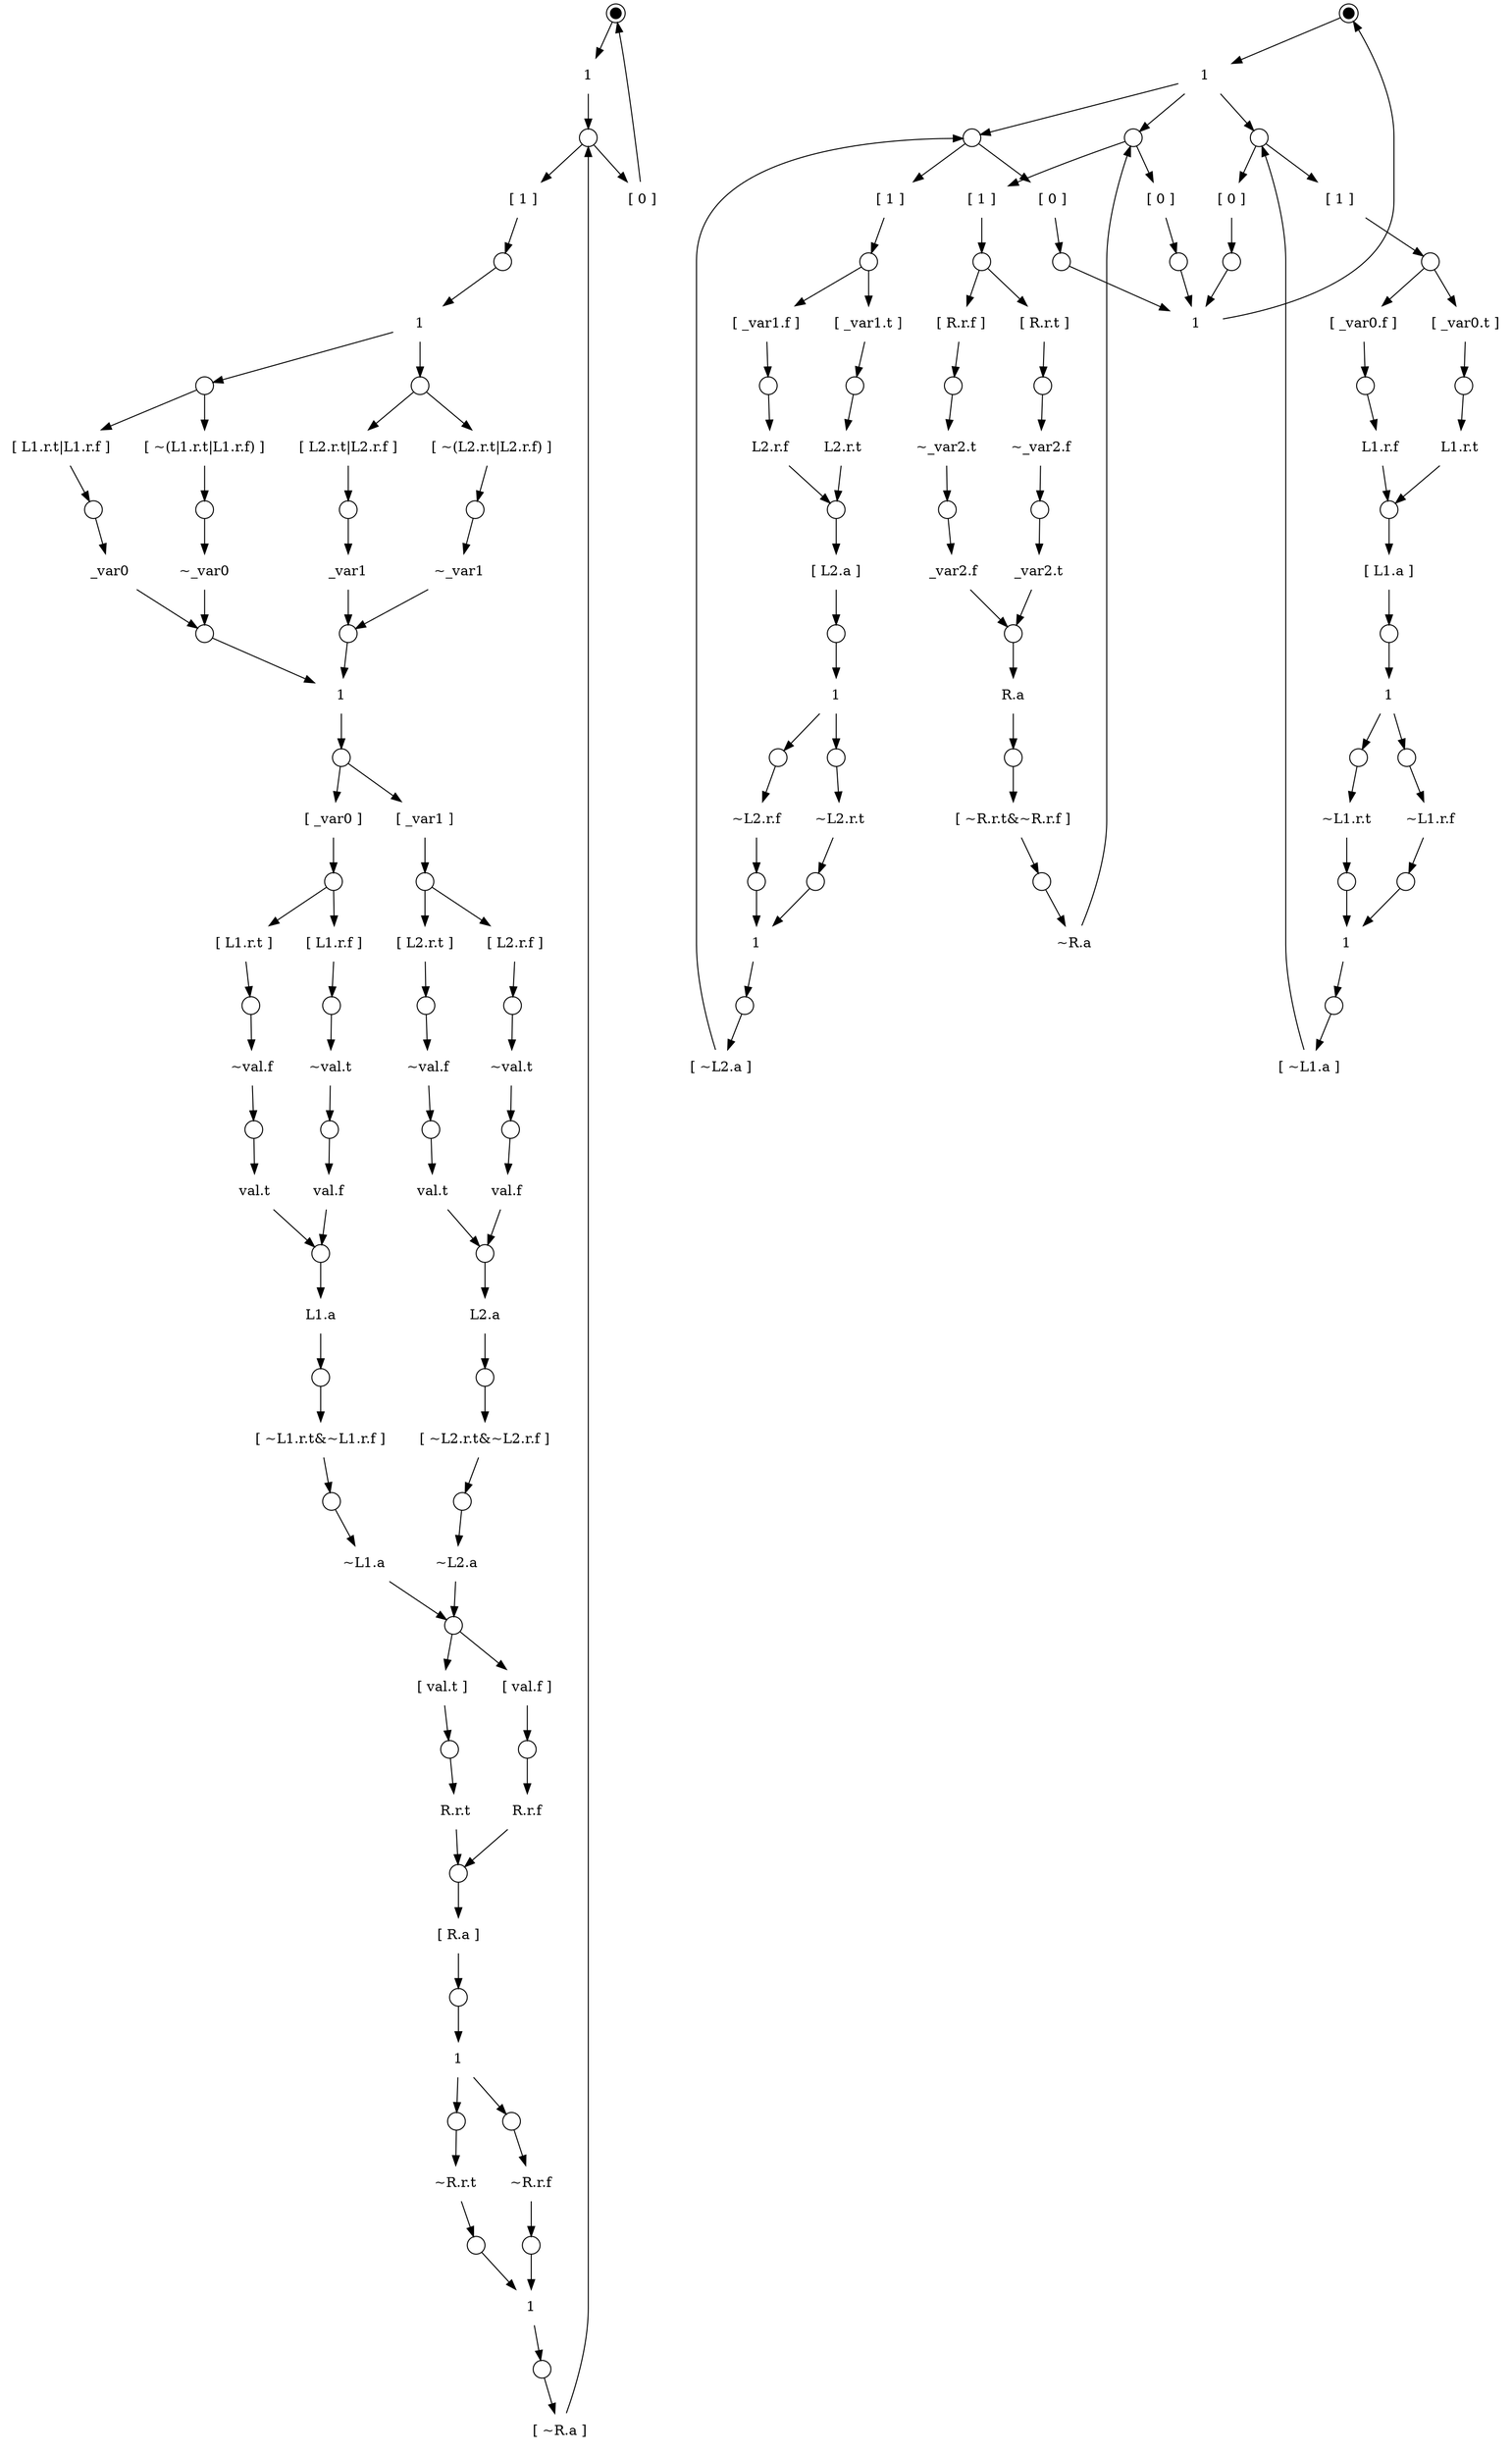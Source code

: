 digraph model
{
	subgraph merge1b2
	{
		graph["label"="" "variables"="L1.r.t,L1.r.f,L1.a,L2.r.t,L2.r.f,L2.a,R.r.t,R.r.f,R.a,val.t,val.f,_var0,_var1" "type"="local" "elaborate"="true" "reset"="~L1.r.t&~L1.r.f&~L1.a&~L2.r.t&~L2.r.f&~L2.a&~R.r.t&~R.r.f&~R.a&~val.t&~val.f"];
		S0["shape"="circle" "width"="0.15" "peripheries"="2" "style"="filled" "fillcolor"="#000000" "label"=""];
		T0["shape"="plaintext" "label"="1"];
		S0->T0;
		S1["shape"="circle" "width"="0.25" "label"=""];
		T0->S1;
		T1["shape"="plaintext" "label"="[ 1 ]"];
		S1->T1;
		S2["shape"="circle" "width"="0.25" "label"=""];
		T1->S2;
		T2["shape"="plaintext" "label"="1"];
		S2->T2;
		S3["shape"="circle" "width"="0.25" "label"=""];
		T2->S3;
		T3["shape"="plaintext" "label"="[ L1.r.t|L1.r.f ]"];
		S3->T3;
		S4["shape"="circle" "width"="0.25" "label"=""];
		T3->S4;
		T4["shape"="plaintext" "label"="_var0"];
		S4->T4;
		T5["shape"="plaintext" "label"="[ ~(L1.r.t|L1.r.f) ]"];
		S3->T5;
		S5["shape"="circle" "width"="0.25" "label"=""];
		T5->S5;
		T6["shape"="plaintext" "label"="~_var0"];
		S5->T6;
		S6["shape"="circle" "width"="0.25" "label"=""];
		T4->S6;
		T6->S6;
		S7["shape"="circle" "width"="0.25" "label"=""];
		T2->S7;
		T7["shape"="plaintext" "label"="[ L2.r.t|L2.r.f ]"];
		S7->T7;
		S8["shape"="circle" "width"="0.25" "label"=""];
		T7->S8;
		T8["shape"="plaintext" "label"="_var1"];
		S8->T8;
		T9["shape"="plaintext" "label"="[ ~(L2.r.t|L2.r.f) ]"];
		S7->T9;
		S9["shape"="circle" "width"="0.25" "label"=""];
		T9->S9;
		T10["shape"="plaintext" "label"="~_var1"];
		S9->T10;
		S10["shape"="circle" "width"="0.25" "label"=""];
		T8->S10;
		T10->S10;
		T11["shape"="plaintext" "label"="1"];
		S6->T11;
		S10->T11;
		S11["shape"="circle" "width"="0.25" "label"=""];
		T11->S11;
		T12["shape"="plaintext" "label"="[ _var0 ]"];
		S11->T12;
		S12["shape"="circle" "width"="0.25" "label"=""];
		T12->S12;
		T13["shape"="plaintext" "label"="[ L1.r.t ]"];
		S12->T13;
		S13["shape"="circle" "width"="0.25" "label"=""];
		T13->S13;
		T14["shape"="plaintext" "label"="~val.f"];
		S13->T14;
		S14["shape"="circle" "width"="0.25" "label"=""];
		T14->S14;
		T15["shape"="plaintext" "label"="val.t"];
		S14->T15;
		T16["shape"="plaintext" "label"="[ L1.r.f ]"];
		S12->T16;
		S15["shape"="circle" "width"="0.25" "label"=""];
		T16->S15;
		T17["shape"="plaintext" "label"="~val.t"];
		S15->T17;
		S16["shape"="circle" "width"="0.25" "label"=""];
		T17->S16;
		T18["shape"="plaintext" "label"="val.f"];
		S16->T18;
		S17["shape"="circle" "width"="0.25" "label"=""];
		T15->S17;
		T18->S17;
		T19["shape"="plaintext" "label"="L1.a"];
		S17->T19;
		S18["shape"="circle" "width"="0.25" "label"=""];
		T19->S18;
		T20["shape"="plaintext" "label"="[ ~L1.r.t&~L1.r.f ]"];
		S18->T20;
		S19["shape"="circle" "width"="0.25" "label"=""];
		T20->S19;
		T21["shape"="plaintext" "label"="~L1.a"];
		S19->T21;
		T22["shape"="plaintext" "label"="[ _var1 ]"];
		S11->T22;
		S20["shape"="circle" "width"="0.25" "label"=""];
		T22->S20;
		T23["shape"="plaintext" "label"="[ L2.r.t ]"];
		S20->T23;
		S21["shape"="circle" "width"="0.25" "label"=""];
		T23->S21;
		T24["shape"="plaintext" "label"="~val.f"];
		S21->T24;
		S22["shape"="circle" "width"="0.25" "label"=""];
		T24->S22;
		T25["shape"="plaintext" "label"="val.t"];
		S22->T25;
		T26["shape"="plaintext" "label"="[ L2.r.f ]"];
		S20->T26;
		S23["shape"="circle" "width"="0.25" "label"=""];
		T26->S23;
		T27["shape"="plaintext" "label"="~val.t"];
		S23->T27;
		S24["shape"="circle" "width"="0.25" "label"=""];
		T27->S24;
		T28["shape"="plaintext" "label"="val.f"];
		S24->T28;
		S25["shape"="circle" "width"="0.25" "label"=""];
		T25->S25;
		T28->S25;
		T29["shape"="plaintext" "label"="L2.a"];
		S25->T29;
		S26["shape"="circle" "width"="0.25" "label"=""];
		T29->S26;
		T30["shape"="plaintext" "label"="[ ~L2.r.t&~L2.r.f ]"];
		S26->T30;
		S27["shape"="circle" "width"="0.25" "label"=""];
		T30->S27;
		T31["shape"="plaintext" "label"="~L2.a"];
		S27->T31;
		S28["shape"="circle" "width"="0.25" "label"=""];
		T21->S28;
		T31->S28;
		T32["shape"="plaintext" "label"="[ val.t ]"];
		S28->T32;
		S29["shape"="circle" "width"="0.25" "label"=""];
		T32->S29;
		T33["shape"="plaintext" "label"="R.r.t"];
		S29->T33;
		T34["shape"="plaintext" "label"="[ val.f ]"];
		S28->T34;
		S30["shape"="circle" "width"="0.25" "label"=""];
		T34->S30;
		T35["shape"="plaintext" "label"="R.r.f"];
		S30->T35;
		S31["shape"="circle" "width"="0.25" "label"=""];
		T33->S31;
		T35->S31;
		T36["shape"="plaintext" "label"="[ R.a ]"];
		S31->T36;
		S32["shape"="circle" "width"="0.25" "label"=""];
		T36->S32;
		T37["shape"="plaintext" "label"="1"];
		S32->T37;
		S33["shape"="circle" "width"="0.25" "label"=""];
		T37->S33;
		T38["shape"="plaintext" "label"="~R.r.t"];
		S33->T38;
		S34["shape"="circle" "width"="0.25" "label"=""];
		T38->S34;
		S35["shape"="circle" "width"="0.25" "label"=""];
		T37->S35;
		T39["shape"="plaintext" "label"="~R.r.f"];
		S35->T39;
		S36["shape"="circle" "width"="0.25" "label"=""];
		T39->S36;
		T40["shape"="plaintext" "label"="1"];
		S34->T40;
		S36->T40;
		S37["shape"="circle" "width"="0.25" "label"=""];
		T40->S37;
		T41["shape"="plaintext" "label"="[ ~R.a ]"];
		S37->T41;
		T41->S1;
		T42["shape"="plaintext" "label"="[ 0 ]"];
		S1->T42;
		T42->S0;
	}
	subgraph environment
	{
		graph["label"="" "variables"="L1.r.t,L1.r.f,L1.a,L2.r.t,L2.r.f,L2.a,R.r.t,R.r.f,R.a,_var0.t,_var0.f,_var1.t,_var1.f,_var2.t,_var2.f" "type"="remote" "elaborate"="false" "reset"="~L1.r.t&~L1.r.f&~L1.a&~L2.r.t&~L2.r.f&~L2.a&~R.r.t&~R.r.f&~R.a&~_var0.t&~_var0.f&~_var1.t&~_var1.f&~_var2.t&~_var2.f"];
		S38["shape"="circle" "width"="0.15" "peripheries"="2" "style"="filled" "fillcolor"="#000000" "label"=""];
		T43["shape"="plaintext" "label"="1"];
		S38->T43;
		S39["shape"="circle" "width"="0.25" "label"=""];
		T43->S39;
		T44["shape"="plaintext" "label"="[ 1 ]"];
		S39->T44;
		S40["shape"="circle" "width"="0.25" "label"=""];
		T44->S40;
		T45["shape"="plaintext" "label"="[ _var0.t ]"];
		S40->T45;
		S41["shape"="circle" "width"="0.25" "label"=""];
		T45->S41;
		T46["shape"="plaintext" "label"="L1.r.t"];
		S41->T46;
		T47["shape"="plaintext" "label"="[ _var0.f ]"];
		S40->T47;
		S42["shape"="circle" "width"="0.25" "label"=""];
		T47->S42;
		T48["shape"="plaintext" "label"="L1.r.f"];
		S42->T48;
		S43["shape"="circle" "width"="0.25" "label"=""];
		T46->S43;
		T48->S43;
		T49["shape"="plaintext" "label"="[ L1.a ]"];
		S43->T49;
		S44["shape"="circle" "width"="0.25" "label"=""];
		T49->S44;
		T50["shape"="plaintext" "label"="1"];
		S44->T50;
		S45["shape"="circle" "width"="0.25" "label"=""];
		T50->S45;
		T51["shape"="plaintext" "label"="~L1.r.t"];
		S45->T51;
		S46["shape"="circle" "width"="0.25" "label"=""];
		T51->S46;
		S47["shape"="circle" "width"="0.25" "label"=""];
		T50->S47;
		T52["shape"="plaintext" "label"="~L1.r.f"];
		S47->T52;
		S48["shape"="circle" "width"="0.25" "label"=""];
		T52->S48;
		T53["shape"="plaintext" "label"="1"];
		S46->T53;
		S48->T53;
		S49["shape"="circle" "width"="0.25" "label"=""];
		T53->S49;
		T54["shape"="plaintext" "label"="[ ~L1.a ]"];
		S49->T54;
		T54->S39;
		T55["shape"="plaintext" "label"="[ 0 ]"];
		S39->T55;
		S50["shape"="circle" "width"="0.25" "label"=""];
		T55->S50;
		S51["shape"="circle" "width"="0.25" "label"=""];
		T43->S51;
		T56["shape"="plaintext" "label"="[ 1 ]"];
		S51->T56;
		S52["shape"="circle" "width"="0.25" "label"=""];
		T56->S52;
		T57["shape"="plaintext" "label"="[ _var1.t ]"];
		S52->T57;
		S53["shape"="circle" "width"="0.25" "label"=""];
		T57->S53;
		T58["shape"="plaintext" "label"="L2.r.t"];
		S53->T58;
		T59["shape"="plaintext" "label"="[ _var1.f ]"];
		S52->T59;
		S54["shape"="circle" "width"="0.25" "label"=""];
		T59->S54;
		T60["shape"="plaintext" "label"="L2.r.f"];
		S54->T60;
		S55["shape"="circle" "width"="0.25" "label"=""];
		T58->S55;
		T60->S55;
		T61["shape"="plaintext" "label"="[ L2.a ]"];
		S55->T61;
		S56["shape"="circle" "width"="0.25" "label"=""];
		T61->S56;
		T62["shape"="plaintext" "label"="1"];
		S56->T62;
		S57["shape"="circle" "width"="0.25" "label"=""];
		T62->S57;
		T63["shape"="plaintext" "label"="~L2.r.t"];
		S57->T63;
		S58["shape"="circle" "width"="0.25" "label"=""];
		T63->S58;
		S59["shape"="circle" "width"="0.25" "label"=""];
		T62->S59;
		T64["shape"="plaintext" "label"="~L2.r.f"];
		S59->T64;
		S60["shape"="circle" "width"="0.25" "label"=""];
		T64->S60;
		T65["shape"="plaintext" "label"="1"];
		S58->T65;
		S60->T65;
		S61["shape"="circle" "width"="0.25" "label"=""];
		T65->S61;
		T66["shape"="plaintext" "label"="[ ~L2.a ]"];
		S61->T66;
		T66->S51;
		T67["shape"="plaintext" "label"="[ 0 ]"];
		S51->T67;
		S62["shape"="circle" "width"="0.25" "label"=""];
		T67->S62;
		S63["shape"="circle" "width"="0.25" "label"=""];
		T43->S63;
		T68["shape"="plaintext" "label"="[ 1 ]"];
		S63->T68;
		S64["shape"="circle" "width"="0.25" "label"=""];
		T68->S64;
		T69["shape"="plaintext" "label"="[ R.r.t ]"];
		S64->T69;
		S65["shape"="circle" "width"="0.25" "label"=""];
		T69->S65;
		T70["shape"="plaintext" "label"="~_var2.f"];
		S65->T70;
		S66["shape"="circle" "width"="0.25" "label"=""];
		T70->S66;
		T71["shape"="plaintext" "label"="_var2.t"];
		S66->T71;
		T72["shape"="plaintext" "label"="[ R.r.f ]"];
		S64->T72;
		S67["shape"="circle" "width"="0.25" "label"=""];
		T72->S67;
		T73["shape"="plaintext" "label"="~_var2.t"];
		S67->T73;
		S68["shape"="circle" "width"="0.25" "label"=""];
		T73->S68;
		T74["shape"="plaintext" "label"="_var2.f"];
		S68->T74;
		S69["shape"="circle" "width"="0.25" "label"=""];
		T71->S69;
		T74->S69;
		T75["shape"="plaintext" "label"="R.a"];
		S69->T75;
		S70["shape"="circle" "width"="0.25" "label"=""];
		T75->S70;
		T76["shape"="plaintext" "label"="[ ~R.r.t&~R.r.f ]"];
		S70->T76;
		S71["shape"="circle" "width"="0.25" "label"=""];
		T76->S71;
		T77["shape"="plaintext" "label"="~R.a"];
		S71->T77;
		T77->S63;
		T78["shape"="plaintext" "label"="[ 0 ]"];
		S63->T78;
		S72["shape"="circle" "width"="0.25" "label"=""];
		T78->S72;
		T79["shape"="plaintext" "label"="1"];
		S50->T79;
		S62->T79;
		S72->T79;
		T79->S38;
	}
}
